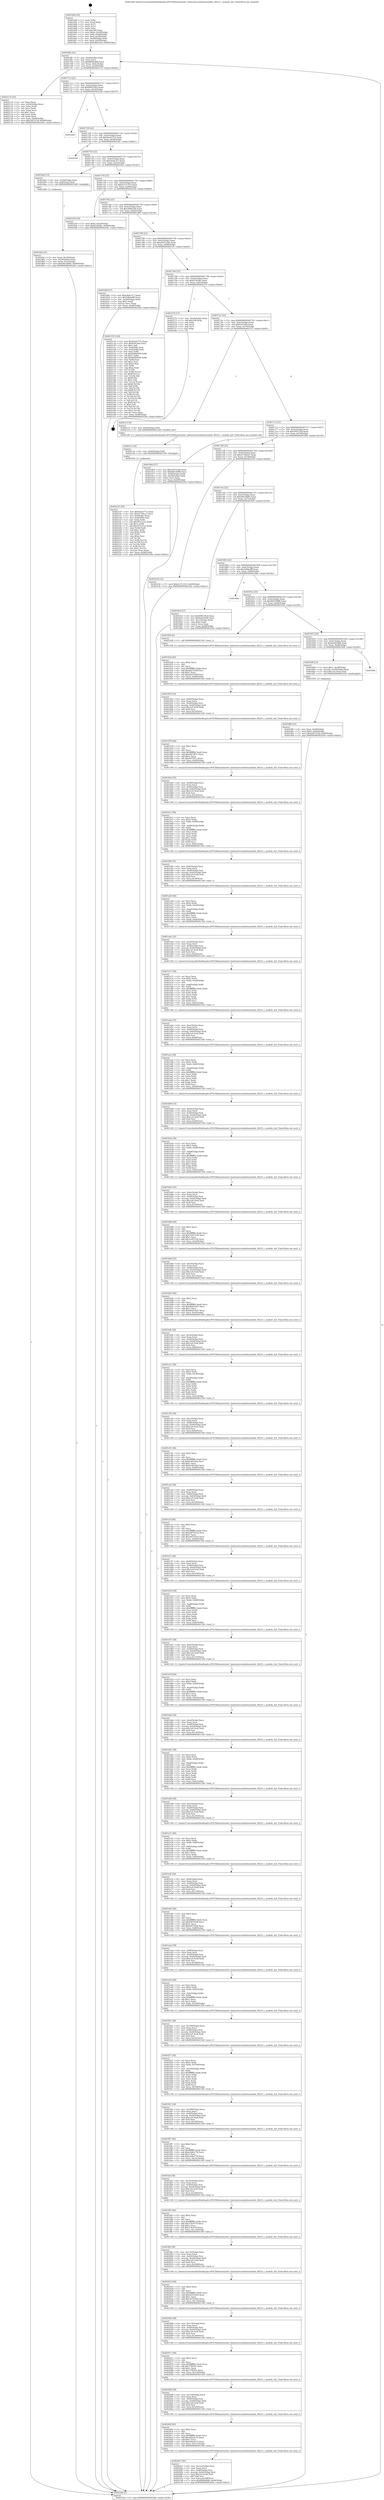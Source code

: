 digraph "0x4016d0" {
  label = "0x4016d0 (/mnt/c/Users/mathe/Desktop/tcc/POCII/binaries/extr_hashcatsrcmodulesmodule_06221.c_module_init_Final-ollvm.out::main(0))"
  labelloc = "t"
  node[shape=record]

  Entry [label="",width=0.3,height=0.3,shape=circle,fillcolor=black,style=filled]
  "0x4016fb" [label="{
     0x4016fb [23]\l
     | [instrs]\l
     &nbsp;&nbsp;0x4016fb \<+3\>: mov -0x48(%rbp),%eax\l
     &nbsp;&nbsp;0x4016fe \<+2\>: mov %eax,%ecx\l
     &nbsp;&nbsp;0x401700 \<+6\>: sub $0x8808a988,%ecx\l
     &nbsp;&nbsp;0x401706 \<+3\>: mov %eax,-0x4c(%rbp)\l
     &nbsp;&nbsp;0x401709 \<+3\>: mov %ecx,-0x50(%rbp)\l
     &nbsp;&nbsp;0x40170c \<+6\>: je 0000000000402114 \<main+0xa44\>\l
  }"]
  "0x402114" [label="{
     0x402114 [33]\l
     | [instrs]\l
     &nbsp;&nbsp;0x402114 \<+2\>: xor %eax,%eax\l
     &nbsp;&nbsp;0x402116 \<+3\>: mov -0x44(%rbp),%ecx\l
     &nbsp;&nbsp;0x402119 \<+2\>: mov %eax,%edx\l
     &nbsp;&nbsp;0x40211b \<+2\>: sub %ecx,%edx\l
     &nbsp;&nbsp;0x40211d \<+2\>: mov %eax,%ecx\l
     &nbsp;&nbsp;0x40211f \<+3\>: sub $0x1,%ecx\l
     &nbsp;&nbsp;0x402122 \<+2\>: add %ecx,%edx\l
     &nbsp;&nbsp;0x402124 \<+2\>: sub %edx,%eax\l
     &nbsp;&nbsp;0x402126 \<+3\>: mov %eax,-0x44(%rbp)\l
     &nbsp;&nbsp;0x402129 \<+7\>: movl $0x2097a7bf,-0x48(%rbp)\l
     &nbsp;&nbsp;0x402130 \<+5\>: jmp 000000000040229a \<main+0xbca\>\l
  }"]
  "0x401712" [label="{
     0x401712 [22]\l
     | [instrs]\l
     &nbsp;&nbsp;0x401712 \<+5\>: jmp 0000000000401717 \<main+0x47\>\l
     &nbsp;&nbsp;0x401717 \<+3\>: mov -0x4c(%rbp),%eax\l
     &nbsp;&nbsp;0x40171a \<+5\>: sub $0x898539c9,%eax\l
     &nbsp;&nbsp;0x40171f \<+3\>: mov %eax,-0x54(%rbp)\l
     &nbsp;&nbsp;0x401722 \<+6\>: je 0000000000402240 \<main+0xb70\>\l
  }"]
  Exit [label="",width=0.3,height=0.3,shape=circle,fillcolor=black,style=filled,peripheries=2]
  "0x402240" [label="{
     0x402240\l
  }", style=dashed]
  "0x401728" [label="{
     0x401728 [22]\l
     | [instrs]\l
     &nbsp;&nbsp;0x401728 \<+5\>: jmp 000000000040172d \<main+0x5d\>\l
     &nbsp;&nbsp;0x40172d \<+3\>: mov -0x4c(%rbp),%eax\l
     &nbsp;&nbsp;0x401730 \<+5\>: sub $0x9ea4377a,%eax\l
     &nbsp;&nbsp;0x401735 \<+3\>: mov %eax,-0x58(%rbp)\l
     &nbsp;&nbsp;0x401738 \<+6\>: je 0000000000402281 \<main+0xbb1\>\l
  }"]
  "0x4021d7" [label="{
     0x4021d7 [93]\l
     | [instrs]\l
     &nbsp;&nbsp;0x4021d7 \<+5\>: mov $0x9ea4377a,%eax\l
     &nbsp;&nbsp;0x4021dc \<+5\>: mov $0x417b6ca7,%ecx\l
     &nbsp;&nbsp;0x4021e1 \<+7\>: mov 0x4050bc,%edx\l
     &nbsp;&nbsp;0x4021e8 \<+7\>: mov 0x405080,%esi\l
     &nbsp;&nbsp;0x4021ef \<+3\>: mov %edx,%r8d\l
     &nbsp;&nbsp;0x4021f2 \<+7\>: sub $0x3f7ec1a2,%r8d\l
     &nbsp;&nbsp;0x4021f9 \<+4\>: sub $0x1,%r8d\l
     &nbsp;&nbsp;0x4021fd \<+7\>: add $0x3f7ec1a2,%r8d\l
     &nbsp;&nbsp;0x402204 \<+4\>: imul %r8d,%edx\l
     &nbsp;&nbsp;0x402208 \<+3\>: and $0x1,%edx\l
     &nbsp;&nbsp;0x40220b \<+3\>: cmp $0x0,%edx\l
     &nbsp;&nbsp;0x40220e \<+4\>: sete %r9b\l
     &nbsp;&nbsp;0x402212 \<+3\>: cmp $0xa,%esi\l
     &nbsp;&nbsp;0x402215 \<+4\>: setl %r10b\l
     &nbsp;&nbsp;0x402219 \<+3\>: mov %r9b,%r11b\l
     &nbsp;&nbsp;0x40221c \<+3\>: and %r10b,%r11b\l
     &nbsp;&nbsp;0x40221f \<+3\>: xor %r10b,%r9b\l
     &nbsp;&nbsp;0x402222 \<+3\>: or %r9b,%r11b\l
     &nbsp;&nbsp;0x402225 \<+4\>: test $0x1,%r11b\l
     &nbsp;&nbsp;0x402229 \<+3\>: cmovne %ecx,%eax\l
     &nbsp;&nbsp;0x40222c \<+3\>: mov %eax,-0x48(%rbp)\l
     &nbsp;&nbsp;0x40222f \<+5\>: jmp 000000000040229a \<main+0xbca\>\l
  }"]
  "0x402281" [label="{
     0x402281\l
  }", style=dashed]
  "0x40173e" [label="{
     0x40173e [22]\l
     | [instrs]\l
     &nbsp;&nbsp;0x40173e \<+5\>: jmp 0000000000401743 \<main+0x73\>\l
     &nbsp;&nbsp;0x401743 \<+3\>: mov -0x4c(%rbp),%eax\l
     &nbsp;&nbsp;0x401746 \<+5\>: sub $0xa4a4c3c7,%eax\l
     &nbsp;&nbsp;0x40174b \<+3\>: mov %eax,-0x5c(%rbp)\l
     &nbsp;&nbsp;0x40174e \<+6\>: je 00000000004018a2 \<main+0x1d2\>\l
  }"]
  "0x4021ce" [label="{
     0x4021ce [9]\l
     | [instrs]\l
     &nbsp;&nbsp;0x4021ce \<+4\>: mov -0x40(%rbp),%rdi\l
     &nbsp;&nbsp;0x4021d2 \<+5\>: call 0000000000401030 \<free@plt\>\l
     | [calls]\l
     &nbsp;&nbsp;0x401030 \{1\} (unknown)\l
  }"]
  "0x4018a2" [label="{
     0x4018a2 [13]\l
     | [instrs]\l
     &nbsp;&nbsp;0x4018a2 \<+4\>: mov -0x30(%rbp),%rax\l
     &nbsp;&nbsp;0x4018a6 \<+4\>: mov 0x8(%rax),%rdi\l
     &nbsp;&nbsp;0x4018aa \<+5\>: call 0000000000401060 \<atoi@plt\>\l
     | [calls]\l
     &nbsp;&nbsp;0x401060 \{1\} (unknown)\l
  }"]
  "0x401754" [label="{
     0x401754 [22]\l
     | [instrs]\l
     &nbsp;&nbsp;0x401754 \<+5\>: jmp 0000000000401759 \<main+0x89\>\l
     &nbsp;&nbsp;0x401759 \<+3\>: mov -0x4c(%rbp),%eax\l
     &nbsp;&nbsp;0x40175c \<+5\>: sub $0xb127c103,%eax\l
     &nbsp;&nbsp;0x401761 \<+3\>: mov %eax,-0x60(%rbp)\l
     &nbsp;&nbsp;0x401764 \<+6\>: je 000000000040225d \<main+0xb8d\>\l
  }"]
  "0x4020e7" [label="{
     0x4020e7 [45]\l
     | [instrs]\l
     &nbsp;&nbsp;0x4020e7 \<+6\>: mov -0x11c(%rbp),%ecx\l
     &nbsp;&nbsp;0x4020ed \<+3\>: imul %eax,%ecx\l
     &nbsp;&nbsp;0x4020f0 \<+4\>: mov -0x40(%rbp),%rsi\l
     &nbsp;&nbsp;0x4020f4 \<+4\>: movslq -0x44(%rbp),%rdi\l
     &nbsp;&nbsp;0x4020f8 \<+7\>: imul $0x1e0,%rdi,%rdi\l
     &nbsp;&nbsp;0x4020ff \<+3\>: add %rdi,%rsi\l
     &nbsp;&nbsp;0x402102 \<+6\>: mov %ecx,0x1d8(%rsi)\l
     &nbsp;&nbsp;0x402108 \<+7\>: movl $0x8808a988,-0x48(%rbp)\l
     &nbsp;&nbsp;0x40210f \<+5\>: jmp 000000000040229a \<main+0xbca\>\l
  }"]
  "0x40225d" [label="{
     0x40225d [19]\l
     | [instrs]\l
     &nbsp;&nbsp;0x40225d \<+7\>: movl $0x0,-0x24(%rbp)\l
     &nbsp;&nbsp;0x402264 \<+7\>: movl $0xf23fc9bc,-0x48(%rbp)\l
     &nbsp;&nbsp;0x40226b \<+5\>: jmp 000000000040229a \<main+0xbca\>\l
  }"]
  "0x40176a" [label="{
     0x40176a [22]\l
     | [instrs]\l
     &nbsp;&nbsp;0x40176a \<+5\>: jmp 000000000040176f \<main+0x9f\>\l
     &nbsp;&nbsp;0x40176f \<+3\>: mov -0x4c(%rbp),%eax\l
     &nbsp;&nbsp;0x401772 \<+5\>: sub $0xcf8da106,%eax\l
     &nbsp;&nbsp;0x401777 \<+3\>: mov %eax,-0x64(%rbp)\l
     &nbsp;&nbsp;0x40177a \<+6\>: je 000000000040186f \<main+0x19f\>\l
  }"]
  "0x4020bf" [label="{
     0x4020bf [40]\l
     | [instrs]\l
     &nbsp;&nbsp;0x4020bf \<+5\>: mov $0x2,%ecx\l
     &nbsp;&nbsp;0x4020c4 \<+1\>: cltd\l
     &nbsp;&nbsp;0x4020c5 \<+2\>: idiv %ecx\l
     &nbsp;&nbsp;0x4020c7 \<+6\>: imul $0xfffffffe,%edx,%ecx\l
     &nbsp;&nbsp;0x4020cd \<+6\>: add $0xe4be4c55,%ecx\l
     &nbsp;&nbsp;0x4020d3 \<+3\>: add $0x1,%ecx\l
     &nbsp;&nbsp;0x4020d6 \<+6\>: sub $0xe4be4c55,%ecx\l
     &nbsp;&nbsp;0x4020dc \<+6\>: mov %ecx,-0x11c(%rbp)\l
     &nbsp;&nbsp;0x4020e2 \<+5\>: call 0000000000401160 \<next_i\>\l
     | [calls]\l
     &nbsp;&nbsp;0x401160 \{1\} (/mnt/c/Users/mathe/Desktop/tcc/POCII/binaries/extr_hashcatsrcmodulesmodule_06221.c_module_init_Final-ollvm.out::next_i)\l
  }"]
  "0x40186f" [label="{
     0x40186f [27]\l
     | [instrs]\l
     &nbsp;&nbsp;0x40186f \<+5\>: mov $0xa4a4c3c7,%eax\l
     &nbsp;&nbsp;0x401874 \<+5\>: mov $0x5dbbe8ff,%ecx\l
     &nbsp;&nbsp;0x401879 \<+3\>: mov -0x20(%rbp),%edx\l
     &nbsp;&nbsp;0x40187c \<+3\>: cmp $0x2,%edx\l
     &nbsp;&nbsp;0x40187f \<+3\>: cmovne %ecx,%eax\l
     &nbsp;&nbsp;0x401882 \<+3\>: mov %eax,-0x48(%rbp)\l
     &nbsp;&nbsp;0x401885 \<+5\>: jmp 000000000040229a \<main+0xbca\>\l
  }"]
  "0x401780" [label="{
     0x401780 [22]\l
     | [instrs]\l
     &nbsp;&nbsp;0x401780 \<+5\>: jmp 0000000000401785 \<main+0xb5\>\l
     &nbsp;&nbsp;0x401785 \<+3\>: mov -0x4c(%rbp),%eax\l
     &nbsp;&nbsp;0x401788 \<+5\>: sub $0xe567e20b,%eax\l
     &nbsp;&nbsp;0x40178d \<+3\>: mov %eax,-0x68(%rbp)\l
     &nbsp;&nbsp;0x401790 \<+6\>: je 0000000000402135 \<main+0xa65\>\l
  }"]
  "0x40229a" [label="{
     0x40229a [5]\l
     | [instrs]\l
     &nbsp;&nbsp;0x40229a \<+5\>: jmp 00000000004016fb \<main+0x2b\>\l
  }"]
  "0x4016d0" [label="{
     0x4016d0 [43]\l
     | [instrs]\l
     &nbsp;&nbsp;0x4016d0 \<+1\>: push %rbp\l
     &nbsp;&nbsp;0x4016d1 \<+3\>: mov %rsp,%rbp\l
     &nbsp;&nbsp;0x4016d4 \<+2\>: push %r15\l
     &nbsp;&nbsp;0x4016d6 \<+2\>: push %r14\l
     &nbsp;&nbsp;0x4016d8 \<+1\>: push %rbx\l
     &nbsp;&nbsp;0x4016d9 \<+7\>: sub $0x108,%rsp\l
     &nbsp;&nbsp;0x4016e0 \<+7\>: movl $0x0,-0x24(%rbp)\l
     &nbsp;&nbsp;0x4016e7 \<+3\>: mov %edi,-0x28(%rbp)\l
     &nbsp;&nbsp;0x4016ea \<+4\>: mov %rsi,-0x30(%rbp)\l
     &nbsp;&nbsp;0x4016ee \<+3\>: mov -0x28(%rbp),%edi\l
     &nbsp;&nbsp;0x4016f1 \<+3\>: mov %edi,-0x20(%rbp)\l
     &nbsp;&nbsp;0x4016f4 \<+7\>: movl $0xcf8da106,-0x48(%rbp)\l
  }"]
  "0x4018af" [label="{
     0x4018af [21]\l
     | [instrs]\l
     &nbsp;&nbsp;0x4018af \<+3\>: mov %eax,-0x34(%rbp)\l
     &nbsp;&nbsp;0x4018b2 \<+3\>: mov -0x34(%rbp),%eax\l
     &nbsp;&nbsp;0x4018b5 \<+3\>: mov %eax,-0x1c(%rbp)\l
     &nbsp;&nbsp;0x4018b8 \<+7\>: movl $0x49e18085,-0x48(%rbp)\l
     &nbsp;&nbsp;0x4018bf \<+5\>: jmp 000000000040229a \<main+0xbca\>\l
  }"]
  "0x402099" [label="{
     0x402099 [38]\l
     | [instrs]\l
     &nbsp;&nbsp;0x402099 \<+6\>: mov -0x118(%rbp),%ecx\l
     &nbsp;&nbsp;0x40209f \<+3\>: imul %eax,%ecx\l
     &nbsp;&nbsp;0x4020a2 \<+4\>: mov -0x40(%rbp),%rsi\l
     &nbsp;&nbsp;0x4020a6 \<+4\>: movslq -0x44(%rbp),%rdi\l
     &nbsp;&nbsp;0x4020aa \<+7\>: imul $0x1e0,%rdi,%rdi\l
     &nbsp;&nbsp;0x4020b1 \<+3\>: add %rdi,%rsi\l
     &nbsp;&nbsp;0x4020b4 \<+6\>: mov %ecx,0x1d4(%rsi)\l
     &nbsp;&nbsp;0x4020ba \<+5\>: call 0000000000401160 \<next_i\>\l
     | [calls]\l
     &nbsp;&nbsp;0x401160 \{1\} (/mnt/c/Users/mathe/Desktop/tcc/POCII/binaries/extr_hashcatsrcmodulesmodule_06221.c_module_init_Final-ollvm.out::next_i)\l
  }"]
  "0x402135" [label="{
     0x402135 [144]\l
     | [instrs]\l
     &nbsp;&nbsp;0x402135 \<+5\>: mov $0x9ea4377a,%eax\l
     &nbsp;&nbsp;0x40213a \<+5\>: mov $0x9c9144b,%ecx\l
     &nbsp;&nbsp;0x40213f \<+2\>: mov $0x1,%dl\l
     &nbsp;&nbsp;0x402141 \<+7\>: mov 0x4050bc,%esi\l
     &nbsp;&nbsp;0x402148 \<+7\>: mov 0x405080,%edi\l
     &nbsp;&nbsp;0x40214f \<+3\>: mov %esi,%r8d\l
     &nbsp;&nbsp;0x402152 \<+7\>: sub $0xbb0fd598,%r8d\l
     &nbsp;&nbsp;0x402159 \<+4\>: sub $0x1,%r8d\l
     &nbsp;&nbsp;0x40215d \<+7\>: add $0xbb0fd598,%r8d\l
     &nbsp;&nbsp;0x402164 \<+4\>: imul %r8d,%esi\l
     &nbsp;&nbsp;0x402168 \<+3\>: and $0x1,%esi\l
     &nbsp;&nbsp;0x40216b \<+3\>: cmp $0x0,%esi\l
     &nbsp;&nbsp;0x40216e \<+4\>: sete %r9b\l
     &nbsp;&nbsp;0x402172 \<+3\>: cmp $0xa,%edi\l
     &nbsp;&nbsp;0x402175 \<+4\>: setl %r10b\l
     &nbsp;&nbsp;0x402179 \<+3\>: mov %r9b,%r11b\l
     &nbsp;&nbsp;0x40217c \<+4\>: xor $0xff,%r11b\l
     &nbsp;&nbsp;0x402180 \<+3\>: mov %r10b,%bl\l
     &nbsp;&nbsp;0x402183 \<+3\>: xor $0xff,%bl\l
     &nbsp;&nbsp;0x402186 \<+3\>: xor $0x1,%dl\l
     &nbsp;&nbsp;0x402189 \<+3\>: mov %r11b,%r14b\l
     &nbsp;&nbsp;0x40218c \<+4\>: and $0xff,%r14b\l
     &nbsp;&nbsp;0x402190 \<+3\>: and %dl,%r9b\l
     &nbsp;&nbsp;0x402193 \<+3\>: mov %bl,%r15b\l
     &nbsp;&nbsp;0x402196 \<+4\>: and $0xff,%r15b\l
     &nbsp;&nbsp;0x40219a \<+3\>: and %dl,%r10b\l
     &nbsp;&nbsp;0x40219d \<+3\>: or %r9b,%r14b\l
     &nbsp;&nbsp;0x4021a0 \<+3\>: or %r10b,%r15b\l
     &nbsp;&nbsp;0x4021a3 \<+3\>: xor %r15b,%r14b\l
     &nbsp;&nbsp;0x4021a6 \<+3\>: or %bl,%r11b\l
     &nbsp;&nbsp;0x4021a9 \<+4\>: xor $0xff,%r11b\l
     &nbsp;&nbsp;0x4021ad \<+3\>: or $0x1,%dl\l
     &nbsp;&nbsp;0x4021b0 \<+3\>: and %dl,%r11b\l
     &nbsp;&nbsp;0x4021b3 \<+3\>: or %r11b,%r14b\l
     &nbsp;&nbsp;0x4021b6 \<+4\>: test $0x1,%r14b\l
     &nbsp;&nbsp;0x4021ba \<+3\>: cmovne %ecx,%eax\l
     &nbsp;&nbsp;0x4021bd \<+3\>: mov %eax,-0x48(%rbp)\l
     &nbsp;&nbsp;0x4021c0 \<+5\>: jmp 000000000040229a \<main+0xbca\>\l
  }"]
  "0x401796" [label="{
     0x401796 [22]\l
     | [instrs]\l
     &nbsp;&nbsp;0x401796 \<+5\>: jmp 000000000040179b \<main+0xcb\>\l
     &nbsp;&nbsp;0x40179b \<+3\>: mov -0x4c(%rbp),%eax\l
     &nbsp;&nbsp;0x40179e \<+5\>: sub $0xf23fc9bc,%eax\l
     &nbsp;&nbsp;0x4017a3 \<+3\>: mov %eax,-0x6c(%rbp)\l
     &nbsp;&nbsp;0x4017a6 \<+6\>: je 0000000000402270 \<main+0xba0\>\l
  }"]
  "0x402071" [label="{
     0x402071 [40]\l
     | [instrs]\l
     &nbsp;&nbsp;0x402071 \<+5\>: mov $0x2,%ecx\l
     &nbsp;&nbsp;0x402076 \<+1\>: cltd\l
     &nbsp;&nbsp;0x402077 \<+2\>: idiv %ecx\l
     &nbsp;&nbsp;0x402079 \<+6\>: imul $0xfffffffe,%edx,%ecx\l
     &nbsp;&nbsp;0x40207f \<+6\>: add $0x77f6391,%ecx\l
     &nbsp;&nbsp;0x402085 \<+3\>: add $0x1,%ecx\l
     &nbsp;&nbsp;0x402088 \<+6\>: sub $0x77f6391,%ecx\l
     &nbsp;&nbsp;0x40208e \<+6\>: mov %ecx,-0x118(%rbp)\l
     &nbsp;&nbsp;0x402094 \<+5\>: call 0000000000401160 \<next_i\>\l
     | [calls]\l
     &nbsp;&nbsp;0x401160 \{1\} (/mnt/c/Users/mathe/Desktop/tcc/POCII/binaries/extr_hashcatsrcmodulesmodule_06221.c_module_init_Final-ollvm.out::next_i)\l
  }"]
  "0x402270" [label="{
     0x402270 [17]\l
     | [instrs]\l
     &nbsp;&nbsp;0x402270 \<+3\>: mov -0x24(%rbp),%eax\l
     &nbsp;&nbsp;0x402273 \<+7\>: add $0x108,%rsp\l
     &nbsp;&nbsp;0x40227a \<+1\>: pop %rbx\l
     &nbsp;&nbsp;0x40227b \<+2\>: pop %r14\l
     &nbsp;&nbsp;0x40227d \<+2\>: pop %r15\l
     &nbsp;&nbsp;0x40227f \<+1\>: pop %rbp\l
     &nbsp;&nbsp;0x402280 \<+1\>: ret\l
  }"]
  "0x4017ac" [label="{
     0x4017ac [22]\l
     | [instrs]\l
     &nbsp;&nbsp;0x4017ac \<+5\>: jmp 00000000004017b1 \<main+0xe1\>\l
     &nbsp;&nbsp;0x4017b1 \<+3\>: mov -0x4c(%rbp),%eax\l
     &nbsp;&nbsp;0x4017b4 \<+5\>: sub $0x9c9144b,%eax\l
     &nbsp;&nbsp;0x4017b9 \<+3\>: mov %eax,-0x70(%rbp)\l
     &nbsp;&nbsp;0x4017bc \<+6\>: je 00000000004021c5 \<main+0xaf5\>\l
  }"]
  "0x40204b" [label="{
     0x40204b [38]\l
     | [instrs]\l
     &nbsp;&nbsp;0x40204b \<+6\>: mov -0x114(%rbp),%ecx\l
     &nbsp;&nbsp;0x402051 \<+3\>: imul %eax,%ecx\l
     &nbsp;&nbsp;0x402054 \<+4\>: mov -0x40(%rbp),%rsi\l
     &nbsp;&nbsp;0x402058 \<+4\>: movslq -0x44(%rbp),%rdi\l
     &nbsp;&nbsp;0x40205c \<+7\>: imul $0x1e0,%rdi,%rdi\l
     &nbsp;&nbsp;0x402063 \<+3\>: add %rdi,%rsi\l
     &nbsp;&nbsp;0x402066 \<+6\>: mov %ecx,0x1d0(%rsi)\l
     &nbsp;&nbsp;0x40206c \<+5\>: call 0000000000401160 \<next_i\>\l
     | [calls]\l
     &nbsp;&nbsp;0x401160 \{1\} (/mnt/c/Users/mathe/Desktop/tcc/POCII/binaries/extr_hashcatsrcmodulesmodule_06221.c_module_init_Final-ollvm.out::next_i)\l
  }"]
  "0x4021c5" [label="{
     0x4021c5 [9]\l
     | [instrs]\l
     &nbsp;&nbsp;0x4021c5 \<+4\>: mov -0x40(%rbp),%rdi\l
     &nbsp;&nbsp;0x4021c9 \<+5\>: call 0000000000401240 \<module_init\>\l
     | [calls]\l
     &nbsp;&nbsp;0x401240 \{1\} (/mnt/c/Users/mathe/Desktop/tcc/POCII/binaries/extr_hashcatsrcmodulesmodule_06221.c_module_init_Final-ollvm.out::module_init)\l
  }"]
  "0x4017c2" [label="{
     0x4017c2 [22]\l
     | [instrs]\l
     &nbsp;&nbsp;0x4017c2 \<+5\>: jmp 00000000004017c7 \<main+0xf7\>\l
     &nbsp;&nbsp;0x4017c7 \<+3\>: mov -0x4c(%rbp),%eax\l
     &nbsp;&nbsp;0x4017ca \<+5\>: sub $0x2097a7bf,%eax\l
     &nbsp;&nbsp;0x4017cf \<+3\>: mov %eax,-0x74(%rbp)\l
     &nbsp;&nbsp;0x4017d2 \<+6\>: je 000000000040190d \<main+0x23d\>\l
  }"]
  "0x402023" [label="{
     0x402023 [40]\l
     | [instrs]\l
     &nbsp;&nbsp;0x402023 \<+5\>: mov $0x2,%ecx\l
     &nbsp;&nbsp;0x402028 \<+1\>: cltd\l
     &nbsp;&nbsp;0x402029 \<+2\>: idiv %ecx\l
     &nbsp;&nbsp;0x40202b \<+6\>: imul $0xfffffffe,%edx,%ecx\l
     &nbsp;&nbsp;0x402031 \<+6\>: sub $0xc4555920,%ecx\l
     &nbsp;&nbsp;0x402037 \<+3\>: add $0x1,%ecx\l
     &nbsp;&nbsp;0x40203a \<+6\>: add $0xc4555920,%ecx\l
     &nbsp;&nbsp;0x402040 \<+6\>: mov %ecx,-0x114(%rbp)\l
     &nbsp;&nbsp;0x402046 \<+5\>: call 0000000000401160 \<next_i\>\l
     | [calls]\l
     &nbsp;&nbsp;0x401160 \{1\} (/mnt/c/Users/mathe/Desktop/tcc/POCII/binaries/extr_hashcatsrcmodulesmodule_06221.c_module_init_Final-ollvm.out::next_i)\l
  }"]
  "0x40190d" [label="{
     0x40190d [27]\l
     | [instrs]\l
     &nbsp;&nbsp;0x40190d \<+5\>: mov $0xe567e20b,%eax\l
     &nbsp;&nbsp;0x401912 \<+5\>: mov $0x6b910988,%ecx\l
     &nbsp;&nbsp;0x401917 \<+3\>: mov -0x44(%rbp),%edx\l
     &nbsp;&nbsp;0x40191a \<+3\>: cmp -0x38(%rbp),%edx\l
     &nbsp;&nbsp;0x40191d \<+3\>: cmovl %ecx,%eax\l
     &nbsp;&nbsp;0x401920 \<+3\>: mov %eax,-0x48(%rbp)\l
     &nbsp;&nbsp;0x401923 \<+5\>: jmp 000000000040229a \<main+0xbca\>\l
  }"]
  "0x4017d8" [label="{
     0x4017d8 [22]\l
     | [instrs]\l
     &nbsp;&nbsp;0x4017d8 \<+5\>: jmp 00000000004017dd \<main+0x10d\>\l
     &nbsp;&nbsp;0x4017dd \<+3\>: mov -0x4c(%rbp),%eax\l
     &nbsp;&nbsp;0x4017e0 \<+5\>: sub $0x417b6ca7,%eax\l
     &nbsp;&nbsp;0x4017e5 \<+3\>: mov %eax,-0x78(%rbp)\l
     &nbsp;&nbsp;0x4017e8 \<+6\>: je 0000000000402234 \<main+0xb64\>\l
  }"]
  "0x401ffd" [label="{
     0x401ffd [38]\l
     | [instrs]\l
     &nbsp;&nbsp;0x401ffd \<+6\>: mov -0x110(%rbp),%ecx\l
     &nbsp;&nbsp;0x402003 \<+3\>: imul %eax,%ecx\l
     &nbsp;&nbsp;0x402006 \<+4\>: mov -0x40(%rbp),%rsi\l
     &nbsp;&nbsp;0x40200a \<+4\>: movslq -0x44(%rbp),%rdi\l
     &nbsp;&nbsp;0x40200e \<+7\>: imul $0x1e0,%rdi,%rdi\l
     &nbsp;&nbsp;0x402015 \<+3\>: add %rdi,%rsi\l
     &nbsp;&nbsp;0x402018 \<+6\>: mov %ecx,0x198(%rsi)\l
     &nbsp;&nbsp;0x40201e \<+5\>: call 0000000000401160 \<next_i\>\l
     | [calls]\l
     &nbsp;&nbsp;0x401160 \{1\} (/mnt/c/Users/mathe/Desktop/tcc/POCII/binaries/extr_hashcatsrcmodulesmodule_06221.c_module_init_Final-ollvm.out::next_i)\l
  }"]
  "0x402234" [label="{
     0x402234 [12]\l
     | [instrs]\l
     &nbsp;&nbsp;0x402234 \<+7\>: movl $0xb127c103,-0x48(%rbp)\l
     &nbsp;&nbsp;0x40223b \<+5\>: jmp 000000000040229a \<main+0xbca\>\l
  }"]
  "0x4017ee" [label="{
     0x4017ee [22]\l
     | [instrs]\l
     &nbsp;&nbsp;0x4017ee \<+5\>: jmp 00000000004017f3 \<main+0x123\>\l
     &nbsp;&nbsp;0x4017f3 \<+3\>: mov -0x4c(%rbp),%eax\l
     &nbsp;&nbsp;0x4017f6 \<+5\>: sub $0x49e18085,%eax\l
     &nbsp;&nbsp;0x4017fb \<+3\>: mov %eax,-0x7c(%rbp)\l
     &nbsp;&nbsp;0x4017fe \<+6\>: je 00000000004018c4 \<main+0x1f4\>\l
  }"]
  "0x401fd5" [label="{
     0x401fd5 [40]\l
     | [instrs]\l
     &nbsp;&nbsp;0x401fd5 \<+5\>: mov $0x2,%ecx\l
     &nbsp;&nbsp;0x401fda \<+1\>: cltd\l
     &nbsp;&nbsp;0x401fdb \<+2\>: idiv %ecx\l
     &nbsp;&nbsp;0x401fdd \<+6\>: imul $0xfffffffe,%edx,%ecx\l
     &nbsp;&nbsp;0x401fe3 \<+6\>: add $0x374c075f,%ecx\l
     &nbsp;&nbsp;0x401fe9 \<+3\>: add $0x1,%ecx\l
     &nbsp;&nbsp;0x401fec \<+6\>: sub $0x374c075f,%ecx\l
     &nbsp;&nbsp;0x401ff2 \<+6\>: mov %ecx,-0x110(%rbp)\l
     &nbsp;&nbsp;0x401ff8 \<+5\>: call 0000000000401160 \<next_i\>\l
     | [calls]\l
     &nbsp;&nbsp;0x401160 \{1\} (/mnt/c/Users/mathe/Desktop/tcc/POCII/binaries/extr_hashcatsrcmodulesmodule_06221.c_module_init_Final-ollvm.out::next_i)\l
  }"]
  "0x4018c4" [label="{
     0x4018c4 [27]\l
     | [instrs]\l
     &nbsp;&nbsp;0x4018c4 \<+5\>: mov $0x898539c9,%eax\l
     &nbsp;&nbsp;0x4018c9 \<+5\>: mov $0x6ea65096,%ecx\l
     &nbsp;&nbsp;0x4018ce \<+3\>: mov -0x1c(%rbp),%edx\l
     &nbsp;&nbsp;0x4018d1 \<+3\>: cmp $0x0,%edx\l
     &nbsp;&nbsp;0x4018d4 \<+3\>: cmove %ecx,%eax\l
     &nbsp;&nbsp;0x4018d7 \<+3\>: mov %eax,-0x48(%rbp)\l
     &nbsp;&nbsp;0x4018da \<+5\>: jmp 000000000040229a \<main+0xbca\>\l
  }"]
  "0x401804" [label="{
     0x401804 [22]\l
     | [instrs]\l
     &nbsp;&nbsp;0x401804 \<+5\>: jmp 0000000000401809 \<main+0x139\>\l
     &nbsp;&nbsp;0x401809 \<+3\>: mov -0x4c(%rbp),%eax\l
     &nbsp;&nbsp;0x40180c \<+5\>: sub $0x5dbbe8ff,%eax\l
     &nbsp;&nbsp;0x401811 \<+3\>: mov %eax,-0x80(%rbp)\l
     &nbsp;&nbsp;0x401814 \<+6\>: je 000000000040188a \<main+0x1ba\>\l
  }"]
  "0x401faf" [label="{
     0x401faf [38]\l
     | [instrs]\l
     &nbsp;&nbsp;0x401faf \<+6\>: mov -0x10c(%rbp),%ecx\l
     &nbsp;&nbsp;0x401fb5 \<+3\>: imul %eax,%ecx\l
     &nbsp;&nbsp;0x401fb8 \<+4\>: mov -0x40(%rbp),%rsi\l
     &nbsp;&nbsp;0x401fbc \<+4\>: movslq -0x44(%rbp),%rdi\l
     &nbsp;&nbsp;0x401fc0 \<+7\>: imul $0x1e0,%rdi,%rdi\l
     &nbsp;&nbsp;0x401fc7 \<+3\>: add %rdi,%rsi\l
     &nbsp;&nbsp;0x401fca \<+6\>: mov %ecx,0x194(%rsi)\l
     &nbsp;&nbsp;0x401fd0 \<+5\>: call 0000000000401160 \<next_i\>\l
     | [calls]\l
     &nbsp;&nbsp;0x401160 \{1\} (/mnt/c/Users/mathe/Desktop/tcc/POCII/binaries/extr_hashcatsrcmodulesmodule_06221.c_module_init_Final-ollvm.out::next_i)\l
  }"]
  "0x40188a" [label="{
     0x40188a\l
  }", style=dashed]
  "0x40181a" [label="{
     0x40181a [25]\l
     | [instrs]\l
     &nbsp;&nbsp;0x40181a \<+5\>: jmp 000000000040181f \<main+0x14f\>\l
     &nbsp;&nbsp;0x40181f \<+3\>: mov -0x4c(%rbp),%eax\l
     &nbsp;&nbsp;0x401822 \<+5\>: sub $0x6b910988,%eax\l
     &nbsp;&nbsp;0x401827 \<+6\>: mov %eax,-0x84(%rbp)\l
     &nbsp;&nbsp;0x40182d \<+6\>: je 0000000000401928 \<main+0x258\>\l
  }"]
  "0x401f87" [label="{
     0x401f87 [40]\l
     | [instrs]\l
     &nbsp;&nbsp;0x401f87 \<+5\>: mov $0x2,%ecx\l
     &nbsp;&nbsp;0x401f8c \<+1\>: cltd\l
     &nbsp;&nbsp;0x401f8d \<+2\>: idiv %ecx\l
     &nbsp;&nbsp;0x401f8f \<+6\>: imul $0xfffffffe,%edx,%ecx\l
     &nbsp;&nbsp;0x401f95 \<+6\>: sub $0xa5d6a778,%ecx\l
     &nbsp;&nbsp;0x401f9b \<+3\>: add $0x1,%ecx\l
     &nbsp;&nbsp;0x401f9e \<+6\>: add $0xa5d6a778,%ecx\l
     &nbsp;&nbsp;0x401fa4 \<+6\>: mov %ecx,-0x10c(%rbp)\l
     &nbsp;&nbsp;0x401faa \<+5\>: call 0000000000401160 \<next_i\>\l
     | [calls]\l
     &nbsp;&nbsp;0x401160 \{1\} (/mnt/c/Users/mathe/Desktop/tcc/POCII/binaries/extr_hashcatsrcmodulesmodule_06221.c_module_init_Final-ollvm.out::next_i)\l
  }"]
  "0x401928" [label="{
     0x401928 [5]\l
     | [instrs]\l
     &nbsp;&nbsp;0x401928 \<+5\>: call 0000000000401160 \<next_i\>\l
     | [calls]\l
     &nbsp;&nbsp;0x401160 \{1\} (/mnt/c/Users/mathe/Desktop/tcc/POCII/binaries/extr_hashcatsrcmodulesmodule_06221.c_module_init_Final-ollvm.out::next_i)\l
  }"]
  "0x401833" [label="{
     0x401833 [25]\l
     | [instrs]\l
     &nbsp;&nbsp;0x401833 \<+5\>: jmp 0000000000401838 \<main+0x168\>\l
     &nbsp;&nbsp;0x401838 \<+3\>: mov -0x4c(%rbp),%eax\l
     &nbsp;&nbsp;0x40183b \<+5\>: sub $0x6ea65096,%eax\l
     &nbsp;&nbsp;0x401840 \<+6\>: mov %eax,-0x88(%rbp)\l
     &nbsp;&nbsp;0x401846 \<+6\>: je 00000000004018df \<main+0x20f\>\l
  }"]
  "0x401f61" [label="{
     0x401f61 [38]\l
     | [instrs]\l
     &nbsp;&nbsp;0x401f61 \<+6\>: mov -0x108(%rbp),%ecx\l
     &nbsp;&nbsp;0x401f67 \<+3\>: imul %eax,%ecx\l
     &nbsp;&nbsp;0x401f6a \<+4\>: mov -0x40(%rbp),%rsi\l
     &nbsp;&nbsp;0x401f6e \<+4\>: movslq -0x44(%rbp),%rdi\l
     &nbsp;&nbsp;0x401f72 \<+7\>: imul $0x1e0,%rdi,%rdi\l
     &nbsp;&nbsp;0x401f79 \<+3\>: add %rdi,%rsi\l
     &nbsp;&nbsp;0x401f7c \<+6\>: mov %ecx,0x190(%rsi)\l
     &nbsp;&nbsp;0x401f82 \<+5\>: call 0000000000401160 \<next_i\>\l
     | [calls]\l
     &nbsp;&nbsp;0x401160 \{1\} (/mnt/c/Users/mathe/Desktop/tcc/POCII/binaries/extr_hashcatsrcmodulesmodule_06221.c_module_init_Final-ollvm.out::next_i)\l
  }"]
  "0x4018df" [label="{
     0x4018df [23]\l
     | [instrs]\l
     &nbsp;&nbsp;0x4018df \<+7\>: movl $0x1,-0x38(%rbp)\l
     &nbsp;&nbsp;0x4018e6 \<+4\>: movslq -0x38(%rbp),%rax\l
     &nbsp;&nbsp;0x4018ea \<+7\>: imul $0x1e0,%rax,%rdi\l
     &nbsp;&nbsp;0x4018f1 \<+5\>: call 0000000000401050 \<malloc@plt\>\l
     | [calls]\l
     &nbsp;&nbsp;0x401050 \{1\} (unknown)\l
  }"]
  "0x40184c" [label="{
     0x40184c\l
  }", style=dashed]
  "0x4018f6" [label="{
     0x4018f6 [23]\l
     | [instrs]\l
     &nbsp;&nbsp;0x4018f6 \<+4\>: mov %rax,-0x40(%rbp)\l
     &nbsp;&nbsp;0x4018fa \<+7\>: movl $0x0,-0x44(%rbp)\l
     &nbsp;&nbsp;0x401901 \<+7\>: movl $0x2097a7bf,-0x48(%rbp)\l
     &nbsp;&nbsp;0x401908 \<+5\>: jmp 000000000040229a \<main+0xbca\>\l
  }"]
  "0x40192d" [label="{
     0x40192d [40]\l
     | [instrs]\l
     &nbsp;&nbsp;0x40192d \<+5\>: mov $0x2,%ecx\l
     &nbsp;&nbsp;0x401932 \<+1\>: cltd\l
     &nbsp;&nbsp;0x401933 \<+2\>: idiv %ecx\l
     &nbsp;&nbsp;0x401935 \<+6\>: imul $0xfffffffe,%edx,%ecx\l
     &nbsp;&nbsp;0x40193b \<+6\>: add $0xa8233e9f,%ecx\l
     &nbsp;&nbsp;0x401941 \<+3\>: add $0x1,%ecx\l
     &nbsp;&nbsp;0x401944 \<+6\>: sub $0xa8233e9f,%ecx\l
     &nbsp;&nbsp;0x40194a \<+6\>: mov %ecx,-0x90(%rbp)\l
     &nbsp;&nbsp;0x401950 \<+5\>: call 0000000000401160 \<next_i\>\l
     | [calls]\l
     &nbsp;&nbsp;0x401160 \{1\} (/mnt/c/Users/mathe/Desktop/tcc/POCII/binaries/extr_hashcatsrcmodulesmodule_06221.c_module_init_Final-ollvm.out::next_i)\l
  }"]
  "0x401955" [label="{
     0x401955 [35]\l
     | [instrs]\l
     &nbsp;&nbsp;0x401955 \<+6\>: mov -0x90(%rbp),%ecx\l
     &nbsp;&nbsp;0x40195b \<+3\>: imul %eax,%ecx\l
     &nbsp;&nbsp;0x40195e \<+4\>: mov -0x40(%rbp),%rsi\l
     &nbsp;&nbsp;0x401962 \<+4\>: movslq -0x44(%rbp),%rdi\l
     &nbsp;&nbsp;0x401966 \<+7\>: imul $0x1e0,%rdi,%rdi\l
     &nbsp;&nbsp;0x40196d \<+3\>: add %rdi,%rsi\l
     &nbsp;&nbsp;0x401970 \<+3\>: mov %ecx,0x10(%rsi)\l
     &nbsp;&nbsp;0x401973 \<+5\>: call 0000000000401160 \<next_i\>\l
     | [calls]\l
     &nbsp;&nbsp;0x401160 \{1\} (/mnt/c/Users/mathe/Desktop/tcc/POCII/binaries/extr_hashcatsrcmodulesmodule_06221.c_module_init_Final-ollvm.out::next_i)\l
  }"]
  "0x401978" [label="{
     0x401978 [40]\l
     | [instrs]\l
     &nbsp;&nbsp;0x401978 \<+5\>: mov $0x2,%ecx\l
     &nbsp;&nbsp;0x40197d \<+1\>: cltd\l
     &nbsp;&nbsp;0x40197e \<+2\>: idiv %ecx\l
     &nbsp;&nbsp;0x401980 \<+6\>: imul $0xfffffffe,%edx,%ecx\l
     &nbsp;&nbsp;0x401986 \<+6\>: add $0xef476f7c,%ecx\l
     &nbsp;&nbsp;0x40198c \<+3\>: add $0x1,%ecx\l
     &nbsp;&nbsp;0x40198f \<+6\>: sub $0xef476f7c,%ecx\l
     &nbsp;&nbsp;0x401995 \<+6\>: mov %ecx,-0x94(%rbp)\l
     &nbsp;&nbsp;0x40199b \<+5\>: call 0000000000401160 \<next_i\>\l
     | [calls]\l
     &nbsp;&nbsp;0x401160 \{1\} (/mnt/c/Users/mathe/Desktop/tcc/POCII/binaries/extr_hashcatsrcmodulesmodule_06221.c_module_init_Final-ollvm.out::next_i)\l
  }"]
  "0x4019a0" [label="{
     0x4019a0 [35]\l
     | [instrs]\l
     &nbsp;&nbsp;0x4019a0 \<+6\>: mov -0x94(%rbp),%ecx\l
     &nbsp;&nbsp;0x4019a6 \<+3\>: imul %eax,%ecx\l
     &nbsp;&nbsp;0x4019a9 \<+4\>: mov -0x40(%rbp),%rsi\l
     &nbsp;&nbsp;0x4019ad \<+4\>: movslq -0x44(%rbp),%rdi\l
     &nbsp;&nbsp;0x4019b1 \<+7\>: imul $0x1e0,%rdi,%rdi\l
     &nbsp;&nbsp;0x4019b8 \<+3\>: add %rdi,%rsi\l
     &nbsp;&nbsp;0x4019bb \<+3\>: mov %ecx,0x14(%rsi)\l
     &nbsp;&nbsp;0x4019be \<+5\>: call 0000000000401160 \<next_i\>\l
     | [calls]\l
     &nbsp;&nbsp;0x401160 \{1\} (/mnt/c/Users/mathe/Desktop/tcc/POCII/binaries/extr_hashcatsrcmodulesmodule_06221.c_module_init_Final-ollvm.out::next_i)\l
  }"]
  "0x4019c3" [label="{
     0x4019c3 [58]\l
     | [instrs]\l
     &nbsp;&nbsp;0x4019c3 \<+2\>: xor %ecx,%ecx\l
     &nbsp;&nbsp;0x4019c5 \<+5\>: mov $0x2,%edx\l
     &nbsp;&nbsp;0x4019ca \<+6\>: mov %edx,-0x98(%rbp)\l
     &nbsp;&nbsp;0x4019d0 \<+1\>: cltd\l
     &nbsp;&nbsp;0x4019d1 \<+7\>: mov -0x98(%rbp),%r8d\l
     &nbsp;&nbsp;0x4019d8 \<+3\>: idiv %r8d\l
     &nbsp;&nbsp;0x4019db \<+6\>: imul $0xfffffffe,%edx,%edx\l
     &nbsp;&nbsp;0x4019e1 \<+3\>: mov %ecx,%r9d\l
     &nbsp;&nbsp;0x4019e4 \<+3\>: sub %edx,%r9d\l
     &nbsp;&nbsp;0x4019e7 \<+2\>: mov %ecx,%edx\l
     &nbsp;&nbsp;0x4019e9 \<+3\>: sub $0x1,%edx\l
     &nbsp;&nbsp;0x4019ec \<+3\>: add %edx,%r9d\l
     &nbsp;&nbsp;0x4019ef \<+3\>: sub %r9d,%ecx\l
     &nbsp;&nbsp;0x4019f2 \<+6\>: mov %ecx,-0x9c(%rbp)\l
     &nbsp;&nbsp;0x4019f8 \<+5\>: call 0000000000401160 \<next_i\>\l
     | [calls]\l
     &nbsp;&nbsp;0x401160 \{1\} (/mnt/c/Users/mathe/Desktop/tcc/POCII/binaries/extr_hashcatsrcmodulesmodule_06221.c_module_init_Final-ollvm.out::next_i)\l
  }"]
  "0x4019fd" [label="{
     0x4019fd [35]\l
     | [instrs]\l
     &nbsp;&nbsp;0x4019fd \<+6\>: mov -0x9c(%rbp),%ecx\l
     &nbsp;&nbsp;0x401a03 \<+3\>: imul %eax,%ecx\l
     &nbsp;&nbsp;0x401a06 \<+4\>: mov -0x40(%rbp),%rsi\l
     &nbsp;&nbsp;0x401a0a \<+4\>: movslq -0x44(%rbp),%rdi\l
     &nbsp;&nbsp;0x401a0e \<+7\>: imul $0x1e0,%rdi,%rdi\l
     &nbsp;&nbsp;0x401a15 \<+3\>: add %rdi,%rsi\l
     &nbsp;&nbsp;0x401a18 \<+3\>: mov %ecx,0x18(%rsi)\l
     &nbsp;&nbsp;0x401a1b \<+5\>: call 0000000000401160 \<next_i\>\l
     | [calls]\l
     &nbsp;&nbsp;0x401160 \{1\} (/mnt/c/Users/mathe/Desktop/tcc/POCII/binaries/extr_hashcatsrcmodulesmodule_06221.c_module_init_Final-ollvm.out::next_i)\l
  }"]
  "0x401a20" [label="{
     0x401a20 [46]\l
     | [instrs]\l
     &nbsp;&nbsp;0x401a20 \<+2\>: xor %ecx,%ecx\l
     &nbsp;&nbsp;0x401a22 \<+5\>: mov $0x2,%edx\l
     &nbsp;&nbsp;0x401a27 \<+6\>: mov %edx,-0xa0(%rbp)\l
     &nbsp;&nbsp;0x401a2d \<+1\>: cltd\l
     &nbsp;&nbsp;0x401a2e \<+7\>: mov -0xa0(%rbp),%r8d\l
     &nbsp;&nbsp;0x401a35 \<+3\>: idiv %r8d\l
     &nbsp;&nbsp;0x401a38 \<+6\>: imul $0xfffffffe,%edx,%edx\l
     &nbsp;&nbsp;0x401a3e \<+3\>: sub $0x1,%ecx\l
     &nbsp;&nbsp;0x401a41 \<+2\>: sub %ecx,%edx\l
     &nbsp;&nbsp;0x401a43 \<+6\>: mov %edx,-0xa4(%rbp)\l
     &nbsp;&nbsp;0x401a49 \<+5\>: call 0000000000401160 \<next_i\>\l
     | [calls]\l
     &nbsp;&nbsp;0x401160 \{1\} (/mnt/c/Users/mathe/Desktop/tcc/POCII/binaries/extr_hashcatsrcmodulesmodule_06221.c_module_init_Final-ollvm.out::next_i)\l
  }"]
  "0x401a4e" [label="{
     0x401a4e [35]\l
     | [instrs]\l
     &nbsp;&nbsp;0x401a4e \<+6\>: mov -0xa4(%rbp),%ecx\l
     &nbsp;&nbsp;0x401a54 \<+3\>: imul %eax,%ecx\l
     &nbsp;&nbsp;0x401a57 \<+4\>: mov -0x40(%rbp),%rsi\l
     &nbsp;&nbsp;0x401a5b \<+4\>: movslq -0x44(%rbp),%rdi\l
     &nbsp;&nbsp;0x401a5f \<+7\>: imul $0x1e0,%rdi,%rdi\l
     &nbsp;&nbsp;0x401a66 \<+3\>: add %rdi,%rsi\l
     &nbsp;&nbsp;0x401a69 \<+3\>: mov %ecx,0x28(%rsi)\l
     &nbsp;&nbsp;0x401a6c \<+5\>: call 0000000000401160 \<next_i\>\l
     | [calls]\l
     &nbsp;&nbsp;0x401160 \{1\} (/mnt/c/Users/mathe/Desktop/tcc/POCII/binaries/extr_hashcatsrcmodulesmodule_06221.c_module_init_Final-ollvm.out::next_i)\l
  }"]
  "0x401a71" [label="{
     0x401a71 [58]\l
     | [instrs]\l
     &nbsp;&nbsp;0x401a71 \<+2\>: xor %ecx,%ecx\l
     &nbsp;&nbsp;0x401a73 \<+5\>: mov $0x2,%edx\l
     &nbsp;&nbsp;0x401a78 \<+6\>: mov %edx,-0xa8(%rbp)\l
     &nbsp;&nbsp;0x401a7e \<+1\>: cltd\l
     &nbsp;&nbsp;0x401a7f \<+7\>: mov -0xa8(%rbp),%r8d\l
     &nbsp;&nbsp;0x401a86 \<+3\>: idiv %r8d\l
     &nbsp;&nbsp;0x401a89 \<+6\>: imul $0xfffffffe,%edx,%edx\l
     &nbsp;&nbsp;0x401a8f \<+3\>: mov %ecx,%r9d\l
     &nbsp;&nbsp;0x401a92 \<+3\>: sub %edx,%r9d\l
     &nbsp;&nbsp;0x401a95 \<+2\>: mov %ecx,%edx\l
     &nbsp;&nbsp;0x401a97 \<+3\>: sub $0x1,%edx\l
     &nbsp;&nbsp;0x401a9a \<+3\>: add %edx,%r9d\l
     &nbsp;&nbsp;0x401a9d \<+3\>: sub %r9d,%ecx\l
     &nbsp;&nbsp;0x401aa0 \<+6\>: mov %ecx,-0xac(%rbp)\l
     &nbsp;&nbsp;0x401aa6 \<+5\>: call 0000000000401160 \<next_i\>\l
     | [calls]\l
     &nbsp;&nbsp;0x401160 \{1\} (/mnt/c/Users/mathe/Desktop/tcc/POCII/binaries/extr_hashcatsrcmodulesmodule_06221.c_module_init_Final-ollvm.out::next_i)\l
  }"]
  "0x401aab" [label="{
     0x401aab [35]\l
     | [instrs]\l
     &nbsp;&nbsp;0x401aab \<+6\>: mov -0xac(%rbp),%ecx\l
     &nbsp;&nbsp;0x401ab1 \<+3\>: imul %eax,%ecx\l
     &nbsp;&nbsp;0x401ab4 \<+4\>: mov -0x40(%rbp),%rsi\l
     &nbsp;&nbsp;0x401ab8 \<+4\>: movslq -0x44(%rbp),%rdi\l
     &nbsp;&nbsp;0x401abc \<+7\>: imul $0x1e0,%rdi,%rdi\l
     &nbsp;&nbsp;0x401ac3 \<+3\>: add %rdi,%rsi\l
     &nbsp;&nbsp;0x401ac6 \<+3\>: mov %ecx,0x48(%rsi)\l
     &nbsp;&nbsp;0x401ac9 \<+5\>: call 0000000000401160 \<next_i\>\l
     | [calls]\l
     &nbsp;&nbsp;0x401160 \{1\} (/mnt/c/Users/mathe/Desktop/tcc/POCII/binaries/extr_hashcatsrcmodulesmodule_06221.c_module_init_Final-ollvm.out::next_i)\l
  }"]
  "0x401ace" [label="{
     0x401ace [58]\l
     | [instrs]\l
     &nbsp;&nbsp;0x401ace \<+2\>: xor %ecx,%ecx\l
     &nbsp;&nbsp;0x401ad0 \<+5\>: mov $0x2,%edx\l
     &nbsp;&nbsp;0x401ad5 \<+6\>: mov %edx,-0xb0(%rbp)\l
     &nbsp;&nbsp;0x401adb \<+1\>: cltd\l
     &nbsp;&nbsp;0x401adc \<+7\>: mov -0xb0(%rbp),%r8d\l
     &nbsp;&nbsp;0x401ae3 \<+3\>: idiv %r8d\l
     &nbsp;&nbsp;0x401ae6 \<+6\>: imul $0xfffffffe,%edx,%edx\l
     &nbsp;&nbsp;0x401aec \<+3\>: mov %ecx,%r9d\l
     &nbsp;&nbsp;0x401aef \<+3\>: sub %edx,%r9d\l
     &nbsp;&nbsp;0x401af2 \<+2\>: mov %ecx,%edx\l
     &nbsp;&nbsp;0x401af4 \<+3\>: sub $0x1,%edx\l
     &nbsp;&nbsp;0x401af7 \<+3\>: add %edx,%r9d\l
     &nbsp;&nbsp;0x401afa \<+3\>: sub %r9d,%ecx\l
     &nbsp;&nbsp;0x401afd \<+6\>: mov %ecx,-0xb4(%rbp)\l
     &nbsp;&nbsp;0x401b03 \<+5\>: call 0000000000401160 \<next_i\>\l
     | [calls]\l
     &nbsp;&nbsp;0x401160 \{1\} (/mnt/c/Users/mathe/Desktop/tcc/POCII/binaries/extr_hashcatsrcmodulesmodule_06221.c_module_init_Final-ollvm.out::next_i)\l
  }"]
  "0x401b08" [label="{
     0x401b08 [35]\l
     | [instrs]\l
     &nbsp;&nbsp;0x401b08 \<+6\>: mov -0xb4(%rbp),%ecx\l
     &nbsp;&nbsp;0x401b0e \<+3\>: imul %eax,%ecx\l
     &nbsp;&nbsp;0x401b11 \<+4\>: mov -0x40(%rbp),%rsi\l
     &nbsp;&nbsp;0x401b15 \<+4\>: movslq -0x44(%rbp),%rdi\l
     &nbsp;&nbsp;0x401b19 \<+7\>: imul $0x1e0,%rdi,%rdi\l
     &nbsp;&nbsp;0x401b20 \<+3\>: add %rdi,%rsi\l
     &nbsp;&nbsp;0x401b23 \<+3\>: mov %ecx,0x60(%rsi)\l
     &nbsp;&nbsp;0x401b26 \<+5\>: call 0000000000401160 \<next_i\>\l
     | [calls]\l
     &nbsp;&nbsp;0x401160 \{1\} (/mnt/c/Users/mathe/Desktop/tcc/POCII/binaries/extr_hashcatsrcmodulesmodule_06221.c_module_init_Final-ollvm.out::next_i)\l
  }"]
  "0x401b2b" [label="{
     0x401b2b [58]\l
     | [instrs]\l
     &nbsp;&nbsp;0x401b2b \<+2\>: xor %ecx,%ecx\l
     &nbsp;&nbsp;0x401b2d \<+5\>: mov $0x2,%edx\l
     &nbsp;&nbsp;0x401b32 \<+6\>: mov %edx,-0xb8(%rbp)\l
     &nbsp;&nbsp;0x401b38 \<+1\>: cltd\l
     &nbsp;&nbsp;0x401b39 \<+7\>: mov -0xb8(%rbp),%r8d\l
     &nbsp;&nbsp;0x401b40 \<+3\>: idiv %r8d\l
     &nbsp;&nbsp;0x401b43 \<+6\>: imul $0xfffffffe,%edx,%edx\l
     &nbsp;&nbsp;0x401b49 \<+3\>: mov %ecx,%r9d\l
     &nbsp;&nbsp;0x401b4c \<+3\>: sub %edx,%r9d\l
     &nbsp;&nbsp;0x401b4f \<+2\>: mov %ecx,%edx\l
     &nbsp;&nbsp;0x401b51 \<+3\>: sub $0x1,%edx\l
     &nbsp;&nbsp;0x401b54 \<+3\>: add %edx,%r9d\l
     &nbsp;&nbsp;0x401b57 \<+3\>: sub %r9d,%ecx\l
     &nbsp;&nbsp;0x401b5a \<+6\>: mov %ecx,-0xbc(%rbp)\l
     &nbsp;&nbsp;0x401b60 \<+5\>: call 0000000000401160 \<next_i\>\l
     | [calls]\l
     &nbsp;&nbsp;0x401160 \{1\} (/mnt/c/Users/mathe/Desktop/tcc/POCII/binaries/extr_hashcatsrcmodulesmodule_06221.c_module_init_Final-ollvm.out::next_i)\l
  }"]
  "0x401b65" [label="{
     0x401b65 [35]\l
     | [instrs]\l
     &nbsp;&nbsp;0x401b65 \<+6\>: mov -0xbc(%rbp),%ecx\l
     &nbsp;&nbsp;0x401b6b \<+3\>: imul %eax,%ecx\l
     &nbsp;&nbsp;0x401b6e \<+4\>: mov -0x40(%rbp),%rsi\l
     &nbsp;&nbsp;0x401b72 \<+4\>: movslq -0x44(%rbp),%rdi\l
     &nbsp;&nbsp;0x401b76 \<+7\>: imul $0x1e0,%rdi,%rdi\l
     &nbsp;&nbsp;0x401b7d \<+3\>: add %rdi,%rsi\l
     &nbsp;&nbsp;0x401b80 \<+3\>: mov %ecx,0x78(%rsi)\l
     &nbsp;&nbsp;0x401b83 \<+5\>: call 0000000000401160 \<next_i\>\l
     | [calls]\l
     &nbsp;&nbsp;0x401160 \{1\} (/mnt/c/Users/mathe/Desktop/tcc/POCII/binaries/extr_hashcatsrcmodulesmodule_06221.c_module_init_Final-ollvm.out::next_i)\l
  }"]
  "0x401b88" [label="{
     0x401b88 [40]\l
     | [instrs]\l
     &nbsp;&nbsp;0x401b88 \<+5\>: mov $0x2,%ecx\l
     &nbsp;&nbsp;0x401b8d \<+1\>: cltd\l
     &nbsp;&nbsp;0x401b8e \<+2\>: idiv %ecx\l
     &nbsp;&nbsp;0x401b90 \<+6\>: imul $0xfffffffe,%edx,%ecx\l
     &nbsp;&nbsp;0x401b96 \<+6\>: sub $0x3c047226,%ecx\l
     &nbsp;&nbsp;0x401b9c \<+3\>: add $0x1,%ecx\l
     &nbsp;&nbsp;0x401b9f \<+6\>: add $0x3c047226,%ecx\l
     &nbsp;&nbsp;0x401ba5 \<+6\>: mov %ecx,-0xc0(%rbp)\l
     &nbsp;&nbsp;0x401bab \<+5\>: call 0000000000401160 \<next_i\>\l
     | [calls]\l
     &nbsp;&nbsp;0x401160 \{1\} (/mnt/c/Users/mathe/Desktop/tcc/POCII/binaries/extr_hashcatsrcmodulesmodule_06221.c_module_init_Final-ollvm.out::next_i)\l
  }"]
  "0x401bb0" [label="{
     0x401bb0 [35]\l
     | [instrs]\l
     &nbsp;&nbsp;0x401bb0 \<+6\>: mov -0xc0(%rbp),%ecx\l
     &nbsp;&nbsp;0x401bb6 \<+3\>: imul %eax,%ecx\l
     &nbsp;&nbsp;0x401bb9 \<+4\>: mov -0x40(%rbp),%rsi\l
     &nbsp;&nbsp;0x401bbd \<+4\>: movslq -0x44(%rbp),%rdi\l
     &nbsp;&nbsp;0x401bc1 \<+7\>: imul $0x1e0,%rdi,%rdi\l
     &nbsp;&nbsp;0x401bc8 \<+3\>: add %rdi,%rsi\l
     &nbsp;&nbsp;0x401bcb \<+3\>: mov %ecx,0x7c(%rsi)\l
     &nbsp;&nbsp;0x401bce \<+5\>: call 0000000000401160 \<next_i\>\l
     | [calls]\l
     &nbsp;&nbsp;0x401160 \{1\} (/mnt/c/Users/mathe/Desktop/tcc/POCII/binaries/extr_hashcatsrcmodulesmodule_06221.c_module_init_Final-ollvm.out::next_i)\l
  }"]
  "0x401bd3" [label="{
     0x401bd3 [40]\l
     | [instrs]\l
     &nbsp;&nbsp;0x401bd3 \<+5\>: mov $0x2,%ecx\l
     &nbsp;&nbsp;0x401bd8 \<+1\>: cltd\l
     &nbsp;&nbsp;0x401bd9 \<+2\>: idiv %ecx\l
     &nbsp;&nbsp;0x401bdb \<+6\>: imul $0xfffffffe,%edx,%ecx\l
     &nbsp;&nbsp;0x401be1 \<+6\>: sub $0xd9a01dd7,%ecx\l
     &nbsp;&nbsp;0x401be7 \<+3\>: add $0x1,%ecx\l
     &nbsp;&nbsp;0x401bea \<+6\>: add $0xd9a01dd7,%ecx\l
     &nbsp;&nbsp;0x401bf0 \<+6\>: mov %ecx,-0xc4(%rbp)\l
     &nbsp;&nbsp;0x401bf6 \<+5\>: call 0000000000401160 \<next_i\>\l
     | [calls]\l
     &nbsp;&nbsp;0x401160 \{1\} (/mnt/c/Users/mathe/Desktop/tcc/POCII/binaries/extr_hashcatsrcmodulesmodule_06221.c_module_init_Final-ollvm.out::next_i)\l
  }"]
  "0x401bfb" [label="{
     0x401bfb [38]\l
     | [instrs]\l
     &nbsp;&nbsp;0x401bfb \<+6\>: mov -0xc4(%rbp),%ecx\l
     &nbsp;&nbsp;0x401c01 \<+3\>: imul %eax,%ecx\l
     &nbsp;&nbsp;0x401c04 \<+4\>: mov -0x40(%rbp),%rsi\l
     &nbsp;&nbsp;0x401c08 \<+4\>: movslq -0x44(%rbp),%rdi\l
     &nbsp;&nbsp;0x401c0c \<+7\>: imul $0x1e0,%rdi,%rdi\l
     &nbsp;&nbsp;0x401c13 \<+3\>: add %rdi,%rsi\l
     &nbsp;&nbsp;0x401c16 \<+6\>: mov %ecx,0x80(%rsi)\l
     &nbsp;&nbsp;0x401c1c \<+5\>: call 0000000000401160 \<next_i\>\l
     | [calls]\l
     &nbsp;&nbsp;0x401160 \{1\} (/mnt/c/Users/mathe/Desktop/tcc/POCII/binaries/extr_hashcatsrcmodulesmodule_06221.c_module_init_Final-ollvm.out::next_i)\l
  }"]
  "0x401c21" [label="{
     0x401c21 [58]\l
     | [instrs]\l
     &nbsp;&nbsp;0x401c21 \<+2\>: xor %ecx,%ecx\l
     &nbsp;&nbsp;0x401c23 \<+5\>: mov $0x2,%edx\l
     &nbsp;&nbsp;0x401c28 \<+6\>: mov %edx,-0xc8(%rbp)\l
     &nbsp;&nbsp;0x401c2e \<+1\>: cltd\l
     &nbsp;&nbsp;0x401c2f \<+7\>: mov -0xc8(%rbp),%r8d\l
     &nbsp;&nbsp;0x401c36 \<+3\>: idiv %r8d\l
     &nbsp;&nbsp;0x401c39 \<+6\>: imul $0xfffffffe,%edx,%edx\l
     &nbsp;&nbsp;0x401c3f \<+3\>: mov %ecx,%r9d\l
     &nbsp;&nbsp;0x401c42 \<+3\>: sub %edx,%r9d\l
     &nbsp;&nbsp;0x401c45 \<+2\>: mov %ecx,%edx\l
     &nbsp;&nbsp;0x401c47 \<+3\>: sub $0x1,%edx\l
     &nbsp;&nbsp;0x401c4a \<+3\>: add %edx,%r9d\l
     &nbsp;&nbsp;0x401c4d \<+3\>: sub %r9d,%ecx\l
     &nbsp;&nbsp;0x401c50 \<+6\>: mov %ecx,-0xcc(%rbp)\l
     &nbsp;&nbsp;0x401c56 \<+5\>: call 0000000000401160 \<next_i\>\l
     | [calls]\l
     &nbsp;&nbsp;0x401160 \{1\} (/mnt/c/Users/mathe/Desktop/tcc/POCII/binaries/extr_hashcatsrcmodulesmodule_06221.c_module_init_Final-ollvm.out::next_i)\l
  }"]
  "0x401c5b" [label="{
     0x401c5b [38]\l
     | [instrs]\l
     &nbsp;&nbsp;0x401c5b \<+6\>: mov -0xcc(%rbp),%ecx\l
     &nbsp;&nbsp;0x401c61 \<+3\>: imul %eax,%ecx\l
     &nbsp;&nbsp;0x401c64 \<+4\>: mov -0x40(%rbp),%rsi\l
     &nbsp;&nbsp;0x401c68 \<+4\>: movslq -0x44(%rbp),%rdi\l
     &nbsp;&nbsp;0x401c6c \<+7\>: imul $0x1e0,%rdi,%rdi\l
     &nbsp;&nbsp;0x401c73 \<+3\>: add %rdi,%rsi\l
     &nbsp;&nbsp;0x401c76 \<+6\>: mov %ecx,0x90(%rsi)\l
     &nbsp;&nbsp;0x401c7c \<+5\>: call 0000000000401160 \<next_i\>\l
     | [calls]\l
     &nbsp;&nbsp;0x401160 \{1\} (/mnt/c/Users/mathe/Desktop/tcc/POCII/binaries/extr_hashcatsrcmodulesmodule_06221.c_module_init_Final-ollvm.out::next_i)\l
  }"]
  "0x401c81" [label="{
     0x401c81 [40]\l
     | [instrs]\l
     &nbsp;&nbsp;0x401c81 \<+5\>: mov $0x2,%ecx\l
     &nbsp;&nbsp;0x401c86 \<+1\>: cltd\l
     &nbsp;&nbsp;0x401c87 \<+2\>: idiv %ecx\l
     &nbsp;&nbsp;0x401c89 \<+6\>: imul $0xfffffffe,%edx,%ecx\l
     &nbsp;&nbsp;0x401c8f \<+6\>: sub $0xbc46320a,%ecx\l
     &nbsp;&nbsp;0x401c95 \<+3\>: add $0x1,%ecx\l
     &nbsp;&nbsp;0x401c98 \<+6\>: add $0xbc46320a,%ecx\l
     &nbsp;&nbsp;0x401c9e \<+6\>: mov %ecx,-0xd0(%rbp)\l
     &nbsp;&nbsp;0x401ca4 \<+5\>: call 0000000000401160 \<next_i\>\l
     | [calls]\l
     &nbsp;&nbsp;0x401160 \{1\} (/mnt/c/Users/mathe/Desktop/tcc/POCII/binaries/extr_hashcatsrcmodulesmodule_06221.c_module_init_Final-ollvm.out::next_i)\l
  }"]
  "0x401ca9" [label="{
     0x401ca9 [38]\l
     | [instrs]\l
     &nbsp;&nbsp;0x401ca9 \<+6\>: mov -0xd0(%rbp),%ecx\l
     &nbsp;&nbsp;0x401caf \<+3\>: imul %eax,%ecx\l
     &nbsp;&nbsp;0x401cb2 \<+4\>: mov -0x40(%rbp),%rsi\l
     &nbsp;&nbsp;0x401cb6 \<+4\>: movslq -0x44(%rbp),%rdi\l
     &nbsp;&nbsp;0x401cba \<+7\>: imul $0x1e0,%rdi,%rdi\l
     &nbsp;&nbsp;0x401cc1 \<+3\>: add %rdi,%rsi\l
     &nbsp;&nbsp;0x401cc4 \<+6\>: mov %ecx,0x100(%rsi)\l
     &nbsp;&nbsp;0x401cca \<+5\>: call 0000000000401160 \<next_i\>\l
     | [calls]\l
     &nbsp;&nbsp;0x401160 \{1\} (/mnt/c/Users/mathe/Desktop/tcc/POCII/binaries/extr_hashcatsrcmodulesmodule_06221.c_module_init_Final-ollvm.out::next_i)\l
  }"]
  "0x401ccf" [label="{
     0x401ccf [40]\l
     | [instrs]\l
     &nbsp;&nbsp;0x401ccf \<+5\>: mov $0x2,%ecx\l
     &nbsp;&nbsp;0x401cd4 \<+1\>: cltd\l
     &nbsp;&nbsp;0x401cd5 \<+2\>: idiv %ecx\l
     &nbsp;&nbsp;0x401cd7 \<+6\>: imul $0xfffffffe,%edx,%ecx\l
     &nbsp;&nbsp;0x401cdd \<+6\>: sub $0xa607b55a,%ecx\l
     &nbsp;&nbsp;0x401ce3 \<+3\>: add $0x1,%ecx\l
     &nbsp;&nbsp;0x401ce6 \<+6\>: add $0xa607b55a,%ecx\l
     &nbsp;&nbsp;0x401cec \<+6\>: mov %ecx,-0xd4(%rbp)\l
     &nbsp;&nbsp;0x401cf2 \<+5\>: call 0000000000401160 \<next_i\>\l
     | [calls]\l
     &nbsp;&nbsp;0x401160 \{1\} (/mnt/c/Users/mathe/Desktop/tcc/POCII/binaries/extr_hashcatsrcmodulesmodule_06221.c_module_init_Final-ollvm.out::next_i)\l
  }"]
  "0x401cf7" [label="{
     0x401cf7 [38]\l
     | [instrs]\l
     &nbsp;&nbsp;0x401cf7 \<+6\>: mov -0xd4(%rbp),%ecx\l
     &nbsp;&nbsp;0x401cfd \<+3\>: imul %eax,%ecx\l
     &nbsp;&nbsp;0x401d00 \<+4\>: mov -0x40(%rbp),%rsi\l
     &nbsp;&nbsp;0x401d04 \<+4\>: movslq -0x44(%rbp),%rdi\l
     &nbsp;&nbsp;0x401d08 \<+7\>: imul $0x1e0,%rdi,%rdi\l
     &nbsp;&nbsp;0x401d0f \<+3\>: add %rdi,%rsi\l
     &nbsp;&nbsp;0x401d12 \<+6\>: mov %ecx,0x104(%rsi)\l
     &nbsp;&nbsp;0x401d18 \<+5\>: call 0000000000401160 \<next_i\>\l
     | [calls]\l
     &nbsp;&nbsp;0x401160 \{1\} (/mnt/c/Users/mathe/Desktop/tcc/POCII/binaries/extr_hashcatsrcmodulesmodule_06221.c_module_init_Final-ollvm.out::next_i)\l
  }"]
  "0x401d1d" [label="{
     0x401d1d [58]\l
     | [instrs]\l
     &nbsp;&nbsp;0x401d1d \<+2\>: xor %ecx,%ecx\l
     &nbsp;&nbsp;0x401d1f \<+5\>: mov $0x2,%edx\l
     &nbsp;&nbsp;0x401d24 \<+6\>: mov %edx,-0xd8(%rbp)\l
     &nbsp;&nbsp;0x401d2a \<+1\>: cltd\l
     &nbsp;&nbsp;0x401d2b \<+7\>: mov -0xd8(%rbp),%r8d\l
     &nbsp;&nbsp;0x401d32 \<+3\>: idiv %r8d\l
     &nbsp;&nbsp;0x401d35 \<+6\>: imul $0xfffffffe,%edx,%edx\l
     &nbsp;&nbsp;0x401d3b \<+3\>: mov %ecx,%r9d\l
     &nbsp;&nbsp;0x401d3e \<+3\>: sub %edx,%r9d\l
     &nbsp;&nbsp;0x401d41 \<+2\>: mov %ecx,%edx\l
     &nbsp;&nbsp;0x401d43 \<+3\>: sub $0x1,%edx\l
     &nbsp;&nbsp;0x401d46 \<+3\>: add %edx,%r9d\l
     &nbsp;&nbsp;0x401d49 \<+3\>: sub %r9d,%ecx\l
     &nbsp;&nbsp;0x401d4c \<+6\>: mov %ecx,-0xdc(%rbp)\l
     &nbsp;&nbsp;0x401d52 \<+5\>: call 0000000000401160 \<next_i\>\l
     | [calls]\l
     &nbsp;&nbsp;0x401160 \{1\} (/mnt/c/Users/mathe/Desktop/tcc/POCII/binaries/extr_hashcatsrcmodulesmodule_06221.c_module_init_Final-ollvm.out::next_i)\l
  }"]
  "0x401d57" [label="{
     0x401d57 [38]\l
     | [instrs]\l
     &nbsp;&nbsp;0x401d57 \<+6\>: mov -0xdc(%rbp),%ecx\l
     &nbsp;&nbsp;0x401d5d \<+3\>: imul %eax,%ecx\l
     &nbsp;&nbsp;0x401d60 \<+4\>: mov -0x40(%rbp),%rsi\l
     &nbsp;&nbsp;0x401d64 \<+4\>: movslq -0x44(%rbp),%rdi\l
     &nbsp;&nbsp;0x401d68 \<+7\>: imul $0x1e0,%rdi,%rdi\l
     &nbsp;&nbsp;0x401d6f \<+3\>: add %rdi,%rsi\l
     &nbsp;&nbsp;0x401d72 \<+6\>: mov %ecx,0x110(%rsi)\l
     &nbsp;&nbsp;0x401d78 \<+5\>: call 0000000000401160 \<next_i\>\l
     | [calls]\l
     &nbsp;&nbsp;0x401160 \{1\} (/mnt/c/Users/mathe/Desktop/tcc/POCII/binaries/extr_hashcatsrcmodulesmodule_06221.c_module_init_Final-ollvm.out::next_i)\l
  }"]
  "0x401d7d" [label="{
     0x401d7d [46]\l
     | [instrs]\l
     &nbsp;&nbsp;0x401d7d \<+2\>: xor %ecx,%ecx\l
     &nbsp;&nbsp;0x401d7f \<+5\>: mov $0x2,%edx\l
     &nbsp;&nbsp;0x401d84 \<+6\>: mov %edx,-0xe0(%rbp)\l
     &nbsp;&nbsp;0x401d8a \<+1\>: cltd\l
     &nbsp;&nbsp;0x401d8b \<+7\>: mov -0xe0(%rbp),%r8d\l
     &nbsp;&nbsp;0x401d92 \<+3\>: idiv %r8d\l
     &nbsp;&nbsp;0x401d95 \<+6\>: imul $0xfffffffe,%edx,%edx\l
     &nbsp;&nbsp;0x401d9b \<+3\>: sub $0x1,%ecx\l
     &nbsp;&nbsp;0x401d9e \<+2\>: sub %ecx,%edx\l
     &nbsp;&nbsp;0x401da0 \<+6\>: mov %edx,-0xe4(%rbp)\l
     &nbsp;&nbsp;0x401da6 \<+5\>: call 0000000000401160 \<next_i\>\l
     | [calls]\l
     &nbsp;&nbsp;0x401160 \{1\} (/mnt/c/Users/mathe/Desktop/tcc/POCII/binaries/extr_hashcatsrcmodulesmodule_06221.c_module_init_Final-ollvm.out::next_i)\l
  }"]
  "0x401dab" [label="{
     0x401dab [38]\l
     | [instrs]\l
     &nbsp;&nbsp;0x401dab \<+6\>: mov -0xe4(%rbp),%ecx\l
     &nbsp;&nbsp;0x401db1 \<+3\>: imul %eax,%ecx\l
     &nbsp;&nbsp;0x401db4 \<+4\>: mov -0x40(%rbp),%rsi\l
     &nbsp;&nbsp;0x401db8 \<+4\>: movslq -0x44(%rbp),%rdi\l
     &nbsp;&nbsp;0x401dbc \<+7\>: imul $0x1e0,%rdi,%rdi\l
     &nbsp;&nbsp;0x401dc3 \<+3\>: add %rdi,%rsi\l
     &nbsp;&nbsp;0x401dc6 \<+6\>: mov %ecx,0x130(%rsi)\l
     &nbsp;&nbsp;0x401dcc \<+5\>: call 0000000000401160 \<next_i\>\l
     | [calls]\l
     &nbsp;&nbsp;0x401160 \{1\} (/mnt/c/Users/mathe/Desktop/tcc/POCII/binaries/extr_hashcatsrcmodulesmodule_06221.c_module_init_Final-ollvm.out::next_i)\l
  }"]
  "0x401dd1" [label="{
     0x401dd1 [58]\l
     | [instrs]\l
     &nbsp;&nbsp;0x401dd1 \<+2\>: xor %ecx,%ecx\l
     &nbsp;&nbsp;0x401dd3 \<+5\>: mov $0x2,%edx\l
     &nbsp;&nbsp;0x401dd8 \<+6\>: mov %edx,-0xe8(%rbp)\l
     &nbsp;&nbsp;0x401dde \<+1\>: cltd\l
     &nbsp;&nbsp;0x401ddf \<+7\>: mov -0xe8(%rbp),%r8d\l
     &nbsp;&nbsp;0x401de6 \<+3\>: idiv %r8d\l
     &nbsp;&nbsp;0x401de9 \<+6\>: imul $0xfffffffe,%edx,%edx\l
     &nbsp;&nbsp;0x401def \<+3\>: mov %ecx,%r9d\l
     &nbsp;&nbsp;0x401df2 \<+3\>: sub %edx,%r9d\l
     &nbsp;&nbsp;0x401df5 \<+2\>: mov %ecx,%edx\l
     &nbsp;&nbsp;0x401df7 \<+3\>: sub $0x1,%edx\l
     &nbsp;&nbsp;0x401dfa \<+3\>: add %edx,%r9d\l
     &nbsp;&nbsp;0x401dfd \<+3\>: sub %r9d,%ecx\l
     &nbsp;&nbsp;0x401e00 \<+6\>: mov %ecx,-0xec(%rbp)\l
     &nbsp;&nbsp;0x401e06 \<+5\>: call 0000000000401160 \<next_i\>\l
     | [calls]\l
     &nbsp;&nbsp;0x401160 \{1\} (/mnt/c/Users/mathe/Desktop/tcc/POCII/binaries/extr_hashcatsrcmodulesmodule_06221.c_module_init_Final-ollvm.out::next_i)\l
  }"]
  "0x401e0b" [label="{
     0x401e0b [38]\l
     | [instrs]\l
     &nbsp;&nbsp;0x401e0b \<+6\>: mov -0xec(%rbp),%ecx\l
     &nbsp;&nbsp;0x401e11 \<+3\>: imul %eax,%ecx\l
     &nbsp;&nbsp;0x401e14 \<+4\>: mov -0x40(%rbp),%rsi\l
     &nbsp;&nbsp;0x401e18 \<+4\>: movslq -0x44(%rbp),%rdi\l
     &nbsp;&nbsp;0x401e1c \<+7\>: imul $0x1e0,%rdi,%rdi\l
     &nbsp;&nbsp;0x401e23 \<+3\>: add %rdi,%rsi\l
     &nbsp;&nbsp;0x401e26 \<+6\>: mov %ecx,0x150(%rsi)\l
     &nbsp;&nbsp;0x401e2c \<+5\>: call 0000000000401160 \<next_i\>\l
     | [calls]\l
     &nbsp;&nbsp;0x401160 \{1\} (/mnt/c/Users/mathe/Desktop/tcc/POCII/binaries/extr_hashcatsrcmodulesmodule_06221.c_module_init_Final-ollvm.out::next_i)\l
  }"]
  "0x401e31" [label="{
     0x401e31 [46]\l
     | [instrs]\l
     &nbsp;&nbsp;0x401e31 \<+2\>: xor %ecx,%ecx\l
     &nbsp;&nbsp;0x401e33 \<+5\>: mov $0x2,%edx\l
     &nbsp;&nbsp;0x401e38 \<+6\>: mov %edx,-0xf0(%rbp)\l
     &nbsp;&nbsp;0x401e3e \<+1\>: cltd\l
     &nbsp;&nbsp;0x401e3f \<+7\>: mov -0xf0(%rbp),%r8d\l
     &nbsp;&nbsp;0x401e46 \<+3\>: idiv %r8d\l
     &nbsp;&nbsp;0x401e49 \<+6\>: imul $0xfffffffe,%edx,%edx\l
     &nbsp;&nbsp;0x401e4f \<+3\>: sub $0x1,%ecx\l
     &nbsp;&nbsp;0x401e52 \<+2\>: sub %ecx,%edx\l
     &nbsp;&nbsp;0x401e54 \<+6\>: mov %edx,-0xf4(%rbp)\l
     &nbsp;&nbsp;0x401e5a \<+5\>: call 0000000000401160 \<next_i\>\l
     | [calls]\l
     &nbsp;&nbsp;0x401160 \{1\} (/mnt/c/Users/mathe/Desktop/tcc/POCII/binaries/extr_hashcatsrcmodulesmodule_06221.c_module_init_Final-ollvm.out::next_i)\l
  }"]
  "0x401e5f" [label="{
     0x401e5f [38]\l
     | [instrs]\l
     &nbsp;&nbsp;0x401e5f \<+6\>: mov -0xf4(%rbp),%ecx\l
     &nbsp;&nbsp;0x401e65 \<+3\>: imul %eax,%ecx\l
     &nbsp;&nbsp;0x401e68 \<+4\>: mov -0x40(%rbp),%rsi\l
     &nbsp;&nbsp;0x401e6c \<+4\>: movslq -0x44(%rbp),%rdi\l
     &nbsp;&nbsp;0x401e70 \<+7\>: imul $0x1e0,%rdi,%rdi\l
     &nbsp;&nbsp;0x401e77 \<+3\>: add %rdi,%rsi\l
     &nbsp;&nbsp;0x401e7a \<+6\>: mov %ecx,0x178(%rsi)\l
     &nbsp;&nbsp;0x401e80 \<+5\>: call 0000000000401160 \<next_i\>\l
     | [calls]\l
     &nbsp;&nbsp;0x401160 \{1\} (/mnt/c/Users/mathe/Desktop/tcc/POCII/binaries/extr_hashcatsrcmodulesmodule_06221.c_module_init_Final-ollvm.out::next_i)\l
  }"]
  "0x401e85" [label="{
     0x401e85 [40]\l
     | [instrs]\l
     &nbsp;&nbsp;0x401e85 \<+5\>: mov $0x2,%ecx\l
     &nbsp;&nbsp;0x401e8a \<+1\>: cltd\l
     &nbsp;&nbsp;0x401e8b \<+2\>: idiv %ecx\l
     &nbsp;&nbsp;0x401e8d \<+6\>: imul $0xfffffffe,%edx,%ecx\l
     &nbsp;&nbsp;0x401e93 \<+6\>: sub $0x83670cf8,%ecx\l
     &nbsp;&nbsp;0x401e99 \<+3\>: add $0x1,%ecx\l
     &nbsp;&nbsp;0x401e9c \<+6\>: add $0x83670cf8,%ecx\l
     &nbsp;&nbsp;0x401ea2 \<+6\>: mov %ecx,-0xf8(%rbp)\l
     &nbsp;&nbsp;0x401ea8 \<+5\>: call 0000000000401160 \<next_i\>\l
     | [calls]\l
     &nbsp;&nbsp;0x401160 \{1\} (/mnt/c/Users/mathe/Desktop/tcc/POCII/binaries/extr_hashcatsrcmodulesmodule_06221.c_module_init_Final-ollvm.out::next_i)\l
  }"]
  "0x401ead" [label="{
     0x401ead [38]\l
     | [instrs]\l
     &nbsp;&nbsp;0x401ead \<+6\>: mov -0xf8(%rbp),%ecx\l
     &nbsp;&nbsp;0x401eb3 \<+3\>: imul %eax,%ecx\l
     &nbsp;&nbsp;0x401eb6 \<+4\>: mov -0x40(%rbp),%rsi\l
     &nbsp;&nbsp;0x401eba \<+4\>: movslq -0x44(%rbp),%rdi\l
     &nbsp;&nbsp;0x401ebe \<+7\>: imul $0x1e0,%rdi,%rdi\l
     &nbsp;&nbsp;0x401ec5 \<+3\>: add %rdi,%rsi\l
     &nbsp;&nbsp;0x401ec8 \<+6\>: mov %ecx,0x188(%rsi)\l
     &nbsp;&nbsp;0x401ece \<+5\>: call 0000000000401160 \<next_i\>\l
     | [calls]\l
     &nbsp;&nbsp;0x401160 \{1\} (/mnt/c/Users/mathe/Desktop/tcc/POCII/binaries/extr_hashcatsrcmodulesmodule_06221.c_module_init_Final-ollvm.out::next_i)\l
  }"]
  "0x401ed3" [label="{
     0x401ed3 [46]\l
     | [instrs]\l
     &nbsp;&nbsp;0x401ed3 \<+2\>: xor %ecx,%ecx\l
     &nbsp;&nbsp;0x401ed5 \<+5\>: mov $0x2,%edx\l
     &nbsp;&nbsp;0x401eda \<+6\>: mov %edx,-0xfc(%rbp)\l
     &nbsp;&nbsp;0x401ee0 \<+1\>: cltd\l
     &nbsp;&nbsp;0x401ee1 \<+7\>: mov -0xfc(%rbp),%r8d\l
     &nbsp;&nbsp;0x401ee8 \<+3\>: idiv %r8d\l
     &nbsp;&nbsp;0x401eeb \<+6\>: imul $0xfffffffe,%edx,%edx\l
     &nbsp;&nbsp;0x401ef1 \<+3\>: sub $0x1,%ecx\l
     &nbsp;&nbsp;0x401ef4 \<+2\>: sub %ecx,%edx\l
     &nbsp;&nbsp;0x401ef6 \<+6\>: mov %edx,-0x100(%rbp)\l
     &nbsp;&nbsp;0x401efc \<+5\>: call 0000000000401160 \<next_i\>\l
     | [calls]\l
     &nbsp;&nbsp;0x401160 \{1\} (/mnt/c/Users/mathe/Desktop/tcc/POCII/binaries/extr_hashcatsrcmodulesmodule_06221.c_module_init_Final-ollvm.out::next_i)\l
  }"]
  "0x401f01" [label="{
     0x401f01 [38]\l
     | [instrs]\l
     &nbsp;&nbsp;0x401f01 \<+6\>: mov -0x100(%rbp),%ecx\l
     &nbsp;&nbsp;0x401f07 \<+3\>: imul %eax,%ecx\l
     &nbsp;&nbsp;0x401f0a \<+4\>: mov -0x40(%rbp),%rsi\l
     &nbsp;&nbsp;0x401f0e \<+4\>: movslq -0x44(%rbp),%rdi\l
     &nbsp;&nbsp;0x401f12 \<+7\>: imul $0x1e0,%rdi,%rdi\l
     &nbsp;&nbsp;0x401f19 \<+3\>: add %rdi,%rsi\l
     &nbsp;&nbsp;0x401f1c \<+6\>: mov %ecx,0x18c(%rsi)\l
     &nbsp;&nbsp;0x401f22 \<+5\>: call 0000000000401160 \<next_i\>\l
     | [calls]\l
     &nbsp;&nbsp;0x401160 \{1\} (/mnt/c/Users/mathe/Desktop/tcc/POCII/binaries/extr_hashcatsrcmodulesmodule_06221.c_module_init_Final-ollvm.out::next_i)\l
  }"]
  "0x401f27" [label="{
     0x401f27 [58]\l
     | [instrs]\l
     &nbsp;&nbsp;0x401f27 \<+2\>: xor %ecx,%ecx\l
     &nbsp;&nbsp;0x401f29 \<+5\>: mov $0x2,%edx\l
     &nbsp;&nbsp;0x401f2e \<+6\>: mov %edx,-0x104(%rbp)\l
     &nbsp;&nbsp;0x401f34 \<+1\>: cltd\l
     &nbsp;&nbsp;0x401f35 \<+7\>: mov -0x104(%rbp),%r8d\l
     &nbsp;&nbsp;0x401f3c \<+3\>: idiv %r8d\l
     &nbsp;&nbsp;0x401f3f \<+6\>: imul $0xfffffffe,%edx,%edx\l
     &nbsp;&nbsp;0x401f45 \<+3\>: mov %ecx,%r9d\l
     &nbsp;&nbsp;0x401f48 \<+3\>: sub %edx,%r9d\l
     &nbsp;&nbsp;0x401f4b \<+2\>: mov %ecx,%edx\l
     &nbsp;&nbsp;0x401f4d \<+3\>: sub $0x1,%edx\l
     &nbsp;&nbsp;0x401f50 \<+3\>: add %edx,%r9d\l
     &nbsp;&nbsp;0x401f53 \<+3\>: sub %r9d,%ecx\l
     &nbsp;&nbsp;0x401f56 \<+6\>: mov %ecx,-0x108(%rbp)\l
     &nbsp;&nbsp;0x401f5c \<+5\>: call 0000000000401160 \<next_i\>\l
     | [calls]\l
     &nbsp;&nbsp;0x401160 \{1\} (/mnt/c/Users/mathe/Desktop/tcc/POCII/binaries/extr_hashcatsrcmodulesmodule_06221.c_module_init_Final-ollvm.out::next_i)\l
  }"]
  Entry -> "0x4016d0" [label=" 1"]
  "0x4016fb" -> "0x402114" [label=" 1"]
  "0x4016fb" -> "0x401712" [label=" 12"]
  "0x402270" -> Exit [label=" 1"]
  "0x401712" -> "0x402240" [label=" 0"]
  "0x401712" -> "0x401728" [label=" 12"]
  "0x40225d" -> "0x40229a" [label=" 1"]
  "0x401728" -> "0x402281" [label=" 0"]
  "0x401728" -> "0x40173e" [label=" 12"]
  "0x402234" -> "0x40229a" [label=" 1"]
  "0x40173e" -> "0x4018a2" [label=" 1"]
  "0x40173e" -> "0x401754" [label=" 11"]
  "0x4021d7" -> "0x40229a" [label=" 1"]
  "0x401754" -> "0x40225d" [label=" 1"]
  "0x401754" -> "0x40176a" [label=" 10"]
  "0x4021ce" -> "0x4021d7" [label=" 1"]
  "0x40176a" -> "0x40186f" [label=" 1"]
  "0x40176a" -> "0x401780" [label=" 9"]
  "0x40186f" -> "0x40229a" [label=" 1"]
  "0x4016d0" -> "0x4016fb" [label=" 1"]
  "0x40229a" -> "0x4016fb" [label=" 12"]
  "0x4018a2" -> "0x4018af" [label=" 1"]
  "0x4018af" -> "0x40229a" [label=" 1"]
  "0x4021c5" -> "0x4021ce" [label=" 1"]
  "0x401780" -> "0x402135" [label=" 1"]
  "0x401780" -> "0x401796" [label=" 8"]
  "0x402135" -> "0x40229a" [label=" 1"]
  "0x401796" -> "0x402270" [label=" 1"]
  "0x401796" -> "0x4017ac" [label=" 7"]
  "0x402114" -> "0x40229a" [label=" 1"]
  "0x4017ac" -> "0x4021c5" [label=" 1"]
  "0x4017ac" -> "0x4017c2" [label=" 6"]
  "0x4020e7" -> "0x40229a" [label=" 1"]
  "0x4017c2" -> "0x40190d" [label=" 2"]
  "0x4017c2" -> "0x4017d8" [label=" 4"]
  "0x4020bf" -> "0x4020e7" [label=" 1"]
  "0x4017d8" -> "0x402234" [label=" 1"]
  "0x4017d8" -> "0x4017ee" [label=" 3"]
  "0x402099" -> "0x4020bf" [label=" 1"]
  "0x4017ee" -> "0x4018c4" [label=" 1"]
  "0x4017ee" -> "0x401804" [label=" 2"]
  "0x4018c4" -> "0x40229a" [label=" 1"]
  "0x402071" -> "0x402099" [label=" 1"]
  "0x401804" -> "0x40188a" [label=" 0"]
  "0x401804" -> "0x40181a" [label=" 2"]
  "0x40204b" -> "0x402071" [label=" 1"]
  "0x40181a" -> "0x401928" [label=" 1"]
  "0x40181a" -> "0x401833" [label=" 1"]
  "0x402023" -> "0x40204b" [label=" 1"]
  "0x401833" -> "0x4018df" [label=" 1"]
  "0x401833" -> "0x40184c" [label=" 0"]
  "0x4018df" -> "0x4018f6" [label=" 1"]
  "0x4018f6" -> "0x40229a" [label=" 1"]
  "0x40190d" -> "0x40229a" [label=" 2"]
  "0x401928" -> "0x40192d" [label=" 1"]
  "0x40192d" -> "0x401955" [label=" 1"]
  "0x401955" -> "0x401978" [label=" 1"]
  "0x401978" -> "0x4019a0" [label=" 1"]
  "0x4019a0" -> "0x4019c3" [label=" 1"]
  "0x4019c3" -> "0x4019fd" [label=" 1"]
  "0x4019fd" -> "0x401a20" [label=" 1"]
  "0x401a20" -> "0x401a4e" [label=" 1"]
  "0x401a4e" -> "0x401a71" [label=" 1"]
  "0x401a71" -> "0x401aab" [label=" 1"]
  "0x401aab" -> "0x401ace" [label=" 1"]
  "0x401ace" -> "0x401b08" [label=" 1"]
  "0x401b08" -> "0x401b2b" [label=" 1"]
  "0x401b2b" -> "0x401b65" [label=" 1"]
  "0x401b65" -> "0x401b88" [label=" 1"]
  "0x401b88" -> "0x401bb0" [label=" 1"]
  "0x401bb0" -> "0x401bd3" [label=" 1"]
  "0x401bd3" -> "0x401bfb" [label=" 1"]
  "0x401bfb" -> "0x401c21" [label=" 1"]
  "0x401c21" -> "0x401c5b" [label=" 1"]
  "0x401c5b" -> "0x401c81" [label=" 1"]
  "0x401c81" -> "0x401ca9" [label=" 1"]
  "0x401ca9" -> "0x401ccf" [label=" 1"]
  "0x401ccf" -> "0x401cf7" [label=" 1"]
  "0x401cf7" -> "0x401d1d" [label=" 1"]
  "0x401d1d" -> "0x401d57" [label=" 1"]
  "0x401d57" -> "0x401d7d" [label=" 1"]
  "0x401d7d" -> "0x401dab" [label=" 1"]
  "0x401dab" -> "0x401dd1" [label=" 1"]
  "0x401dd1" -> "0x401e0b" [label=" 1"]
  "0x401e0b" -> "0x401e31" [label=" 1"]
  "0x401e31" -> "0x401e5f" [label=" 1"]
  "0x401e5f" -> "0x401e85" [label=" 1"]
  "0x401e85" -> "0x401ead" [label=" 1"]
  "0x401ead" -> "0x401ed3" [label=" 1"]
  "0x401ed3" -> "0x401f01" [label=" 1"]
  "0x401f01" -> "0x401f27" [label=" 1"]
  "0x401f27" -> "0x401f61" [label=" 1"]
  "0x401f61" -> "0x401f87" [label=" 1"]
  "0x401f87" -> "0x401faf" [label=" 1"]
  "0x401faf" -> "0x401fd5" [label=" 1"]
  "0x401fd5" -> "0x401ffd" [label=" 1"]
  "0x401ffd" -> "0x402023" [label=" 1"]
}
